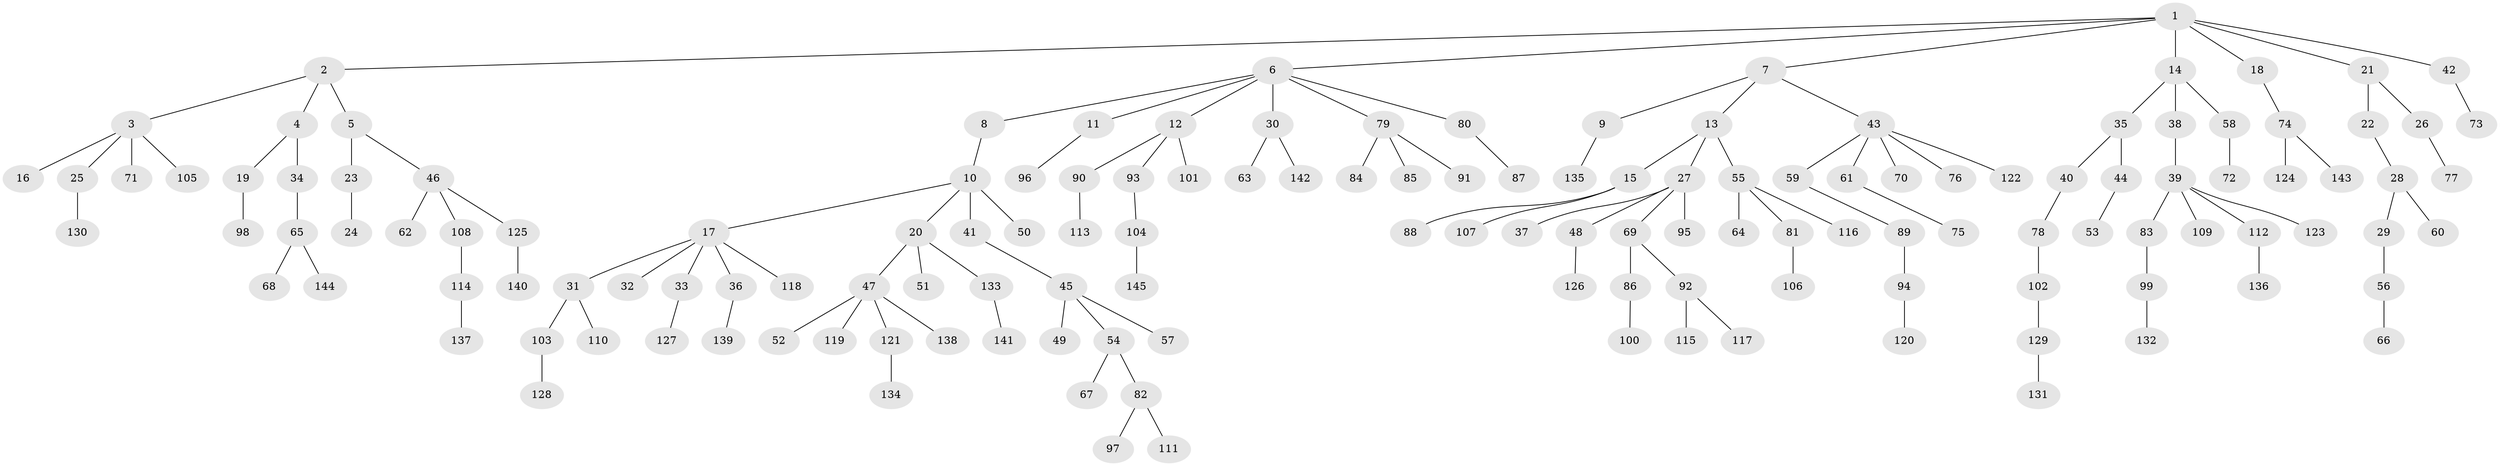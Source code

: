 // Generated by graph-tools (version 1.1) at 2025/26/03/09/25 03:26:25]
// undirected, 145 vertices, 144 edges
graph export_dot {
graph [start="1"]
  node [color=gray90,style=filled];
  1;
  2;
  3;
  4;
  5;
  6;
  7;
  8;
  9;
  10;
  11;
  12;
  13;
  14;
  15;
  16;
  17;
  18;
  19;
  20;
  21;
  22;
  23;
  24;
  25;
  26;
  27;
  28;
  29;
  30;
  31;
  32;
  33;
  34;
  35;
  36;
  37;
  38;
  39;
  40;
  41;
  42;
  43;
  44;
  45;
  46;
  47;
  48;
  49;
  50;
  51;
  52;
  53;
  54;
  55;
  56;
  57;
  58;
  59;
  60;
  61;
  62;
  63;
  64;
  65;
  66;
  67;
  68;
  69;
  70;
  71;
  72;
  73;
  74;
  75;
  76;
  77;
  78;
  79;
  80;
  81;
  82;
  83;
  84;
  85;
  86;
  87;
  88;
  89;
  90;
  91;
  92;
  93;
  94;
  95;
  96;
  97;
  98;
  99;
  100;
  101;
  102;
  103;
  104;
  105;
  106;
  107;
  108;
  109;
  110;
  111;
  112;
  113;
  114;
  115;
  116;
  117;
  118;
  119;
  120;
  121;
  122;
  123;
  124;
  125;
  126;
  127;
  128;
  129;
  130;
  131;
  132;
  133;
  134;
  135;
  136;
  137;
  138;
  139;
  140;
  141;
  142;
  143;
  144;
  145;
  1 -- 2;
  1 -- 6;
  1 -- 7;
  1 -- 14;
  1 -- 18;
  1 -- 21;
  1 -- 42;
  2 -- 3;
  2 -- 4;
  2 -- 5;
  3 -- 16;
  3 -- 25;
  3 -- 71;
  3 -- 105;
  4 -- 19;
  4 -- 34;
  5 -- 23;
  5 -- 46;
  6 -- 8;
  6 -- 11;
  6 -- 12;
  6 -- 30;
  6 -- 79;
  6 -- 80;
  7 -- 9;
  7 -- 13;
  7 -- 43;
  8 -- 10;
  9 -- 135;
  10 -- 17;
  10 -- 20;
  10 -- 41;
  10 -- 50;
  11 -- 96;
  12 -- 90;
  12 -- 93;
  12 -- 101;
  13 -- 15;
  13 -- 27;
  13 -- 55;
  14 -- 35;
  14 -- 38;
  14 -- 58;
  15 -- 88;
  15 -- 107;
  17 -- 31;
  17 -- 32;
  17 -- 33;
  17 -- 36;
  17 -- 118;
  18 -- 74;
  19 -- 98;
  20 -- 47;
  20 -- 51;
  20 -- 133;
  21 -- 22;
  21 -- 26;
  22 -- 28;
  23 -- 24;
  25 -- 130;
  26 -- 77;
  27 -- 37;
  27 -- 48;
  27 -- 69;
  27 -- 95;
  28 -- 29;
  28 -- 60;
  29 -- 56;
  30 -- 63;
  30 -- 142;
  31 -- 103;
  31 -- 110;
  33 -- 127;
  34 -- 65;
  35 -- 40;
  35 -- 44;
  36 -- 139;
  38 -- 39;
  39 -- 83;
  39 -- 109;
  39 -- 112;
  39 -- 123;
  40 -- 78;
  41 -- 45;
  42 -- 73;
  43 -- 59;
  43 -- 61;
  43 -- 70;
  43 -- 76;
  43 -- 122;
  44 -- 53;
  45 -- 49;
  45 -- 54;
  45 -- 57;
  46 -- 62;
  46 -- 108;
  46 -- 125;
  47 -- 52;
  47 -- 119;
  47 -- 121;
  47 -- 138;
  48 -- 126;
  54 -- 67;
  54 -- 82;
  55 -- 64;
  55 -- 81;
  55 -- 116;
  56 -- 66;
  58 -- 72;
  59 -- 89;
  61 -- 75;
  65 -- 68;
  65 -- 144;
  69 -- 86;
  69 -- 92;
  74 -- 124;
  74 -- 143;
  78 -- 102;
  79 -- 84;
  79 -- 85;
  79 -- 91;
  80 -- 87;
  81 -- 106;
  82 -- 97;
  82 -- 111;
  83 -- 99;
  86 -- 100;
  89 -- 94;
  90 -- 113;
  92 -- 115;
  92 -- 117;
  93 -- 104;
  94 -- 120;
  99 -- 132;
  102 -- 129;
  103 -- 128;
  104 -- 145;
  108 -- 114;
  112 -- 136;
  114 -- 137;
  121 -- 134;
  125 -- 140;
  129 -- 131;
  133 -- 141;
}
